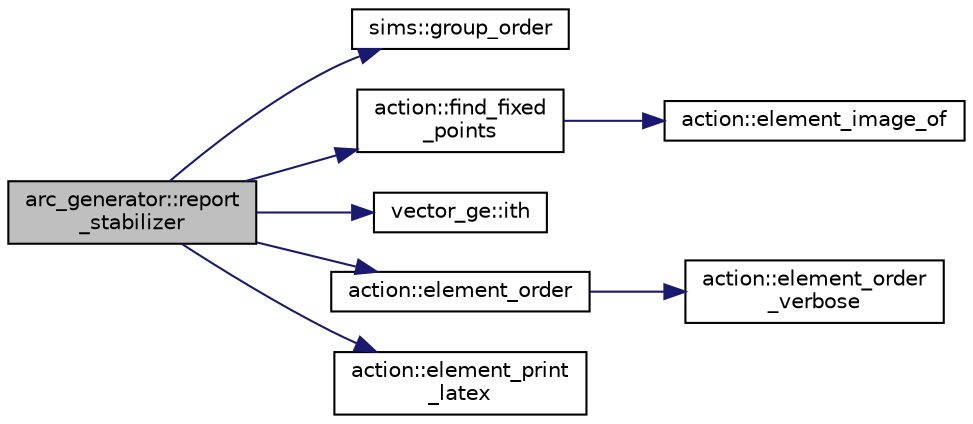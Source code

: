 digraph "arc_generator::report_stabilizer"
{
  edge [fontname="Helvetica",fontsize="10",labelfontname="Helvetica",labelfontsize="10"];
  node [fontname="Helvetica",fontsize="10",shape=record];
  rankdir="LR";
  Node3430 [label="arc_generator::report\l_stabilizer",height=0.2,width=0.4,color="black", fillcolor="grey75", style="filled", fontcolor="black"];
  Node3430 -> Node3431 [color="midnightblue",fontsize="10",style="solid",fontname="Helvetica"];
  Node3431 [label="sims::group_order",height=0.2,width=0.4,color="black", fillcolor="white", style="filled",URL="$d9/df3/classsims.html#aa442445175656570fa35febbe790efad"];
  Node3430 -> Node3432 [color="midnightblue",fontsize="10",style="solid",fontname="Helvetica"];
  Node3432 [label="action::find_fixed\l_points",height=0.2,width=0.4,color="black", fillcolor="white", style="filled",URL="$d2/d86/classaction.html#a45180e8a7fa109a1456a47e04c5ba4e9"];
  Node3432 -> Node3433 [color="midnightblue",fontsize="10",style="solid",fontname="Helvetica"];
  Node3433 [label="action::element_image_of",height=0.2,width=0.4,color="black", fillcolor="white", style="filled",URL="$d2/d86/classaction.html#ae09559d4537a048fc860f8a74a31393d"];
  Node3430 -> Node3434 [color="midnightblue",fontsize="10",style="solid",fontname="Helvetica"];
  Node3434 [label="vector_ge::ith",height=0.2,width=0.4,color="black", fillcolor="white", style="filled",URL="$d4/d6e/classvector__ge.html#a1ff002e8b746a9beb119d57dcd4a15ff"];
  Node3430 -> Node3435 [color="midnightblue",fontsize="10",style="solid",fontname="Helvetica"];
  Node3435 [label="action::element_order",height=0.2,width=0.4,color="black", fillcolor="white", style="filled",URL="$d2/d86/classaction.html#a50046bf5383ee5febe5a882677626d34"];
  Node3435 -> Node3436 [color="midnightblue",fontsize="10",style="solid",fontname="Helvetica"];
  Node3436 [label="action::element_order\l_verbose",height=0.2,width=0.4,color="black", fillcolor="white", style="filled",URL="$d2/d86/classaction.html#add2dfd7b5222e51853d8f8dfd53eb95d"];
  Node3430 -> Node3437 [color="midnightblue",fontsize="10",style="solid",fontname="Helvetica"];
  Node3437 [label="action::element_print\l_latex",height=0.2,width=0.4,color="black", fillcolor="white", style="filled",URL="$d2/d86/classaction.html#a45872d8a9043eb99b8bfa4955b89f70a"];
}
